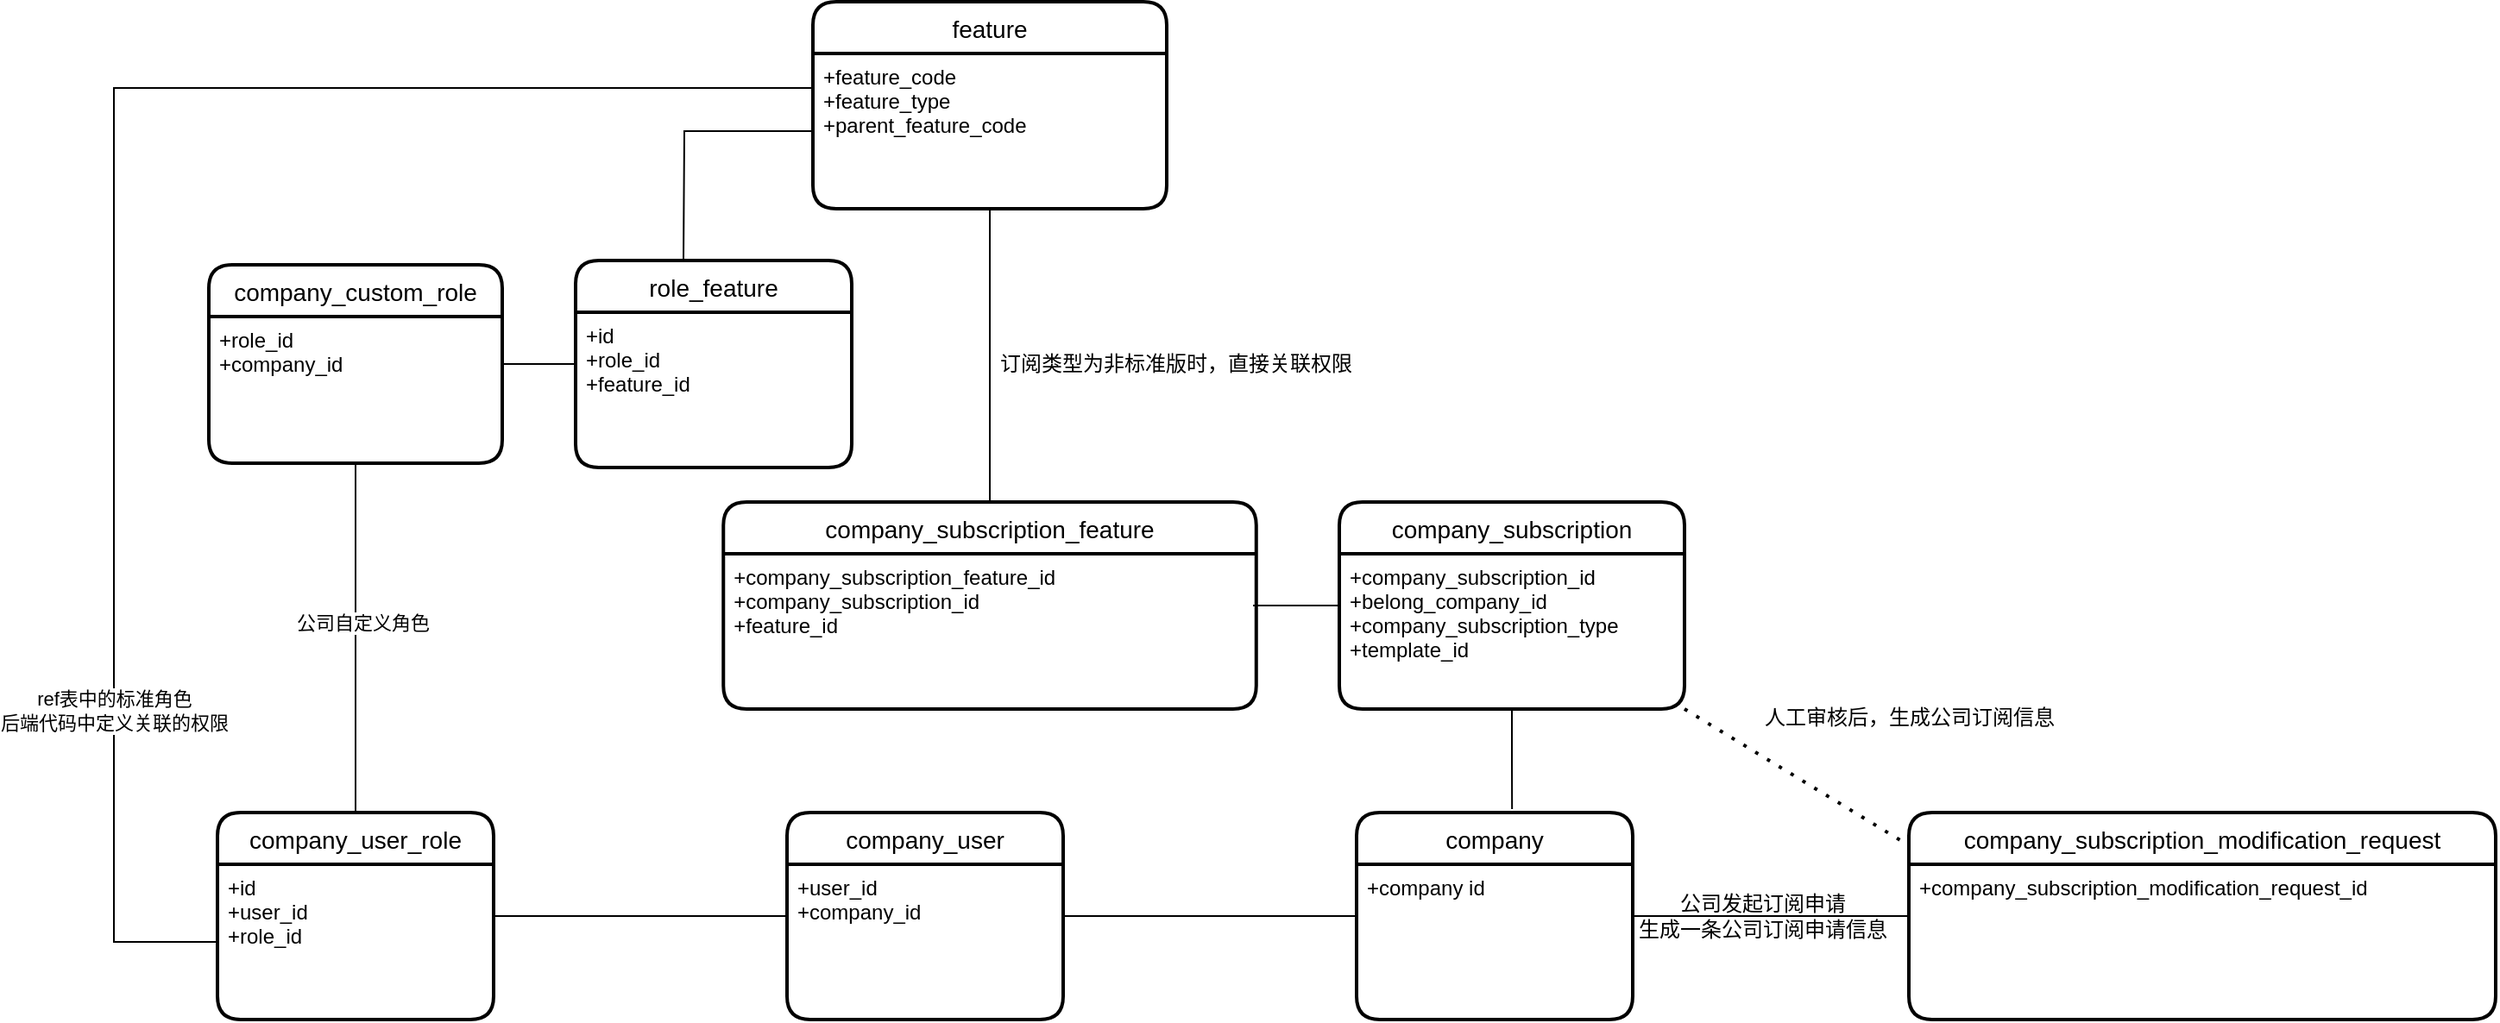<mxfile version="22.1.16" type="github">
  <diagram name="第 1 页" id="5GNiGWmQjNPo6vlQBlPY">
    <mxGraphModel dx="1434" dy="711" grid="1" gridSize="10" guides="1" tooltips="1" connect="1" arrows="1" fold="1" page="1" pageScale="1" pageWidth="1654" pageHeight="1169" math="0" shadow="0">
      <root>
        <mxCell id="0" />
        <mxCell id="1" parent="0" />
        <mxCell id="qaMz0uKa1ruEt6D6BGLW-2" value="订阅类型为非标准版时，直接关联权限" style="text;html=1;resizable=0;autosize=1;align=center;verticalAlign=middle;points=[];fillColor=none;strokeColor=none;rounded=0;" vertex="1" parent="1">
          <mxGeometry x="730" y="595" width="230" height="30" as="geometry" />
        </mxCell>
        <mxCell id="qaMz0uKa1ruEt6D6BGLW-7" value="feature" style="swimlane;childLayout=stackLayout;horizontal=1;startSize=30;horizontalStack=0;rounded=1;fontSize=14;fontStyle=0;strokeWidth=2;resizeParent=0;resizeLast=1;shadow=0;dashed=0;align=center;" vertex="1" parent="1">
          <mxGeometry x="635" y="400" width="205" height="120" as="geometry" />
        </mxCell>
        <mxCell id="qaMz0uKa1ruEt6D6BGLW-8" value="+feature_code&#xa;+feature_type&#xa;+parent_feature_code&#xa;" style="align=left;strokeColor=none;fillColor=none;spacingLeft=4;fontSize=12;verticalAlign=top;resizable=0;rotatable=0;part=1;" vertex="1" parent="qaMz0uKa1ruEt6D6BGLW-7">
          <mxGeometry y="30" width="205" height="90" as="geometry" />
        </mxCell>
        <mxCell id="qaMz0uKa1ruEt6D6BGLW-9" value="role_feature" style="swimlane;childLayout=stackLayout;horizontal=1;startSize=30;horizontalStack=0;rounded=1;fontSize=14;fontStyle=0;strokeWidth=2;resizeParent=0;resizeLast=1;shadow=0;dashed=0;align=center;" vertex="1" parent="1">
          <mxGeometry x="497.5" y="550" width="160" height="120" as="geometry" />
        </mxCell>
        <mxCell id="qaMz0uKa1ruEt6D6BGLW-10" value="+id&#xa;+role_id&#xa;+feature_id" style="align=left;strokeColor=none;fillColor=none;spacingLeft=4;fontSize=12;verticalAlign=top;resizable=0;rotatable=0;part=1;" vertex="1" parent="qaMz0uKa1ruEt6D6BGLW-9">
          <mxGeometry y="30" width="160" height="90" as="geometry" />
        </mxCell>
        <mxCell id="qaMz0uKa1ruEt6D6BGLW-11" style="edgeStyle=orthogonalEdgeStyle;rounded=0;orthogonalLoop=1;jettySize=auto;html=1;entryX=0;entryY=0.5;entryDx=0;entryDy=0;endArrow=none;" edge="1" parent="1" source="qaMz0uKa1ruEt6D6BGLW-12" target="qaMz0uKa1ruEt6D6BGLW-9">
          <mxGeometry relative="1" as="geometry" />
        </mxCell>
        <mxCell id="qaMz0uKa1ruEt6D6BGLW-12" value="company_custom_role" style="swimlane;childLayout=stackLayout;horizontal=1;startSize=30;horizontalStack=0;rounded=1;fontSize=14;fontStyle=0;strokeWidth=2;resizeParent=0;resizeLast=1;shadow=0;dashed=0;align=center;" vertex="1" parent="1">
          <mxGeometry x="285" y="552.5" width="170" height="115" as="geometry" />
        </mxCell>
        <mxCell id="qaMz0uKa1ruEt6D6BGLW-13" value="+role_id&#xa;+company_id" style="align=left;strokeColor=none;fillColor=none;spacingLeft=4;fontSize=12;verticalAlign=top;resizable=0;rotatable=0;part=1;" vertex="1" parent="qaMz0uKa1ruEt6D6BGLW-12">
          <mxGeometry y="30" width="170" height="85" as="geometry" />
        </mxCell>
        <mxCell id="qaMz0uKa1ruEt6D6BGLW-14" style="edgeStyle=orthogonalEdgeStyle;rounded=0;orthogonalLoop=1;jettySize=auto;html=1;entryX=0;entryY=0.333;entryDx=0;entryDy=0;entryPerimeter=0;endArrow=none;" edge="1" parent="1" source="qaMz0uKa1ruEt6D6BGLW-15" target="qaMz0uKa1ruEt6D6BGLW-28">
          <mxGeometry relative="1" as="geometry" />
        </mxCell>
        <mxCell id="qaMz0uKa1ruEt6D6BGLW-15" value="company_user_role" style="swimlane;childLayout=stackLayout;horizontal=1;startSize=30;horizontalStack=0;rounded=1;fontSize=14;fontStyle=0;strokeWidth=2;resizeParent=0;resizeLast=1;shadow=0;dashed=0;align=center;" vertex="1" parent="1">
          <mxGeometry x="290" y="870" width="160" height="120" as="geometry" />
        </mxCell>
        <mxCell id="qaMz0uKa1ruEt6D6BGLW-16" value="+id&#xa;+user_id&#xa;+role_id" style="align=left;strokeColor=none;fillColor=none;spacingLeft=4;fontSize=12;verticalAlign=top;resizable=0;rotatable=0;part=1;" vertex="1" parent="qaMz0uKa1ruEt6D6BGLW-15">
          <mxGeometry y="30" width="160" height="90" as="geometry" />
        </mxCell>
        <mxCell id="qaMz0uKa1ruEt6D6BGLW-17" value="company_subscription_feature" style="swimlane;childLayout=stackLayout;horizontal=1;startSize=30;horizontalStack=0;rounded=1;fontSize=14;fontStyle=0;strokeWidth=2;resizeParent=0;resizeLast=1;shadow=0;dashed=0;align=center;" vertex="1" parent="1">
          <mxGeometry x="583.13" y="690" width="308.75" height="120" as="geometry" />
        </mxCell>
        <mxCell id="qaMz0uKa1ruEt6D6BGLW-18" value="+company_subscription_feature_id&#xa;+company_subscription_id&#xa;+feature_id" style="align=left;strokeColor=none;fillColor=none;spacingLeft=4;fontSize=12;verticalAlign=top;resizable=0;rotatable=0;part=1;" vertex="1" parent="qaMz0uKa1ruEt6D6BGLW-17">
          <mxGeometry y="30" width="308.75" height="90" as="geometry" />
        </mxCell>
        <mxCell id="qaMz0uKa1ruEt6D6BGLW-24" style="edgeStyle=orthogonalEdgeStyle;rounded=0;orthogonalLoop=1;jettySize=auto;html=1;entryX=0.5;entryY=0;entryDx=0;entryDy=0;endArrow=none;" edge="1" parent="1" source="qaMz0uKa1ruEt6D6BGLW-8" target="qaMz0uKa1ruEt6D6BGLW-17">
          <mxGeometry relative="1" as="geometry" />
        </mxCell>
        <mxCell id="qaMz0uKa1ruEt6D6BGLW-25" style="edgeStyle=orthogonalEdgeStyle;rounded=0;orthogonalLoop=1;jettySize=auto;html=1;endArrow=none;" edge="1" parent="1" source="qaMz0uKa1ruEt6D6BGLW-8">
          <mxGeometry relative="1" as="geometry">
            <mxPoint x="560" y="550" as="targetPoint" />
          </mxGeometry>
        </mxCell>
        <mxCell id="qaMz0uKa1ruEt6D6BGLW-26" style="edgeStyle=orthogonalEdgeStyle;rounded=0;orthogonalLoop=1;jettySize=auto;html=1;entryX=0;entryY=0.5;entryDx=0;entryDy=0;endArrow=none;" edge="1" parent="1" source="qaMz0uKa1ruEt6D6BGLW-27" target="qaMz0uKa1ruEt6D6BGLW-32">
          <mxGeometry relative="1" as="geometry" />
        </mxCell>
        <mxCell id="qaMz0uKa1ruEt6D6BGLW-27" value="company_user" style="swimlane;childLayout=stackLayout;horizontal=1;startSize=30;horizontalStack=0;rounded=1;fontSize=14;fontStyle=0;strokeWidth=2;resizeParent=0;resizeLast=1;shadow=0;dashed=0;align=center;" vertex="1" parent="1">
          <mxGeometry x="620" y="870" width="160" height="120" as="geometry" />
        </mxCell>
        <mxCell id="qaMz0uKa1ruEt6D6BGLW-28" value="+user_id&#xa;+company_id&#xa;" style="align=left;strokeColor=none;fillColor=none;spacingLeft=4;fontSize=12;verticalAlign=top;resizable=0;rotatable=0;part=1;" vertex="1" parent="qaMz0uKa1ruEt6D6BGLW-27">
          <mxGeometry y="30" width="160" height="90" as="geometry" />
        </mxCell>
        <mxCell id="qaMz0uKa1ruEt6D6BGLW-29" style="edgeStyle=orthogonalEdgeStyle;rounded=0;orthogonalLoop=1;jettySize=auto;html=1;entryX=1;entryY=0.333;entryDx=0;entryDy=0;entryPerimeter=0;endArrow=none;" edge="1" parent="1" source="qaMz0uKa1ruEt6D6BGLW-30" target="qaMz0uKa1ruEt6D6BGLW-33">
          <mxGeometry relative="1" as="geometry" />
        </mxCell>
        <mxCell id="qaMz0uKa1ruEt6D6BGLW-30" value="company_subscription_modification_request" style="swimlane;childLayout=stackLayout;horizontal=1;startSize=30;horizontalStack=0;rounded=1;fontSize=14;fontStyle=0;strokeWidth=2;resizeParent=0;resizeLast=1;shadow=0;dashed=0;align=center;" vertex="1" parent="1">
          <mxGeometry x="1270" y="870" width="340" height="120" as="geometry" />
        </mxCell>
        <mxCell id="qaMz0uKa1ruEt6D6BGLW-31" value="+company_subscription_modification_request_id&#xa; " style="align=left;strokeColor=none;fillColor=none;spacingLeft=4;fontSize=12;verticalAlign=top;resizable=0;rotatable=0;part=1;" vertex="1" parent="qaMz0uKa1ruEt6D6BGLW-30">
          <mxGeometry y="30" width="340" height="90" as="geometry" />
        </mxCell>
        <mxCell id="qaMz0uKa1ruEt6D6BGLW-32" value="company" style="swimlane;childLayout=stackLayout;horizontal=1;startSize=30;horizontalStack=0;rounded=1;fontSize=14;fontStyle=0;strokeWidth=2;resizeParent=0;resizeLast=1;shadow=0;dashed=0;align=center;" vertex="1" parent="1">
          <mxGeometry x="950" y="870" width="160" height="120" as="geometry" />
        </mxCell>
        <mxCell id="qaMz0uKa1ruEt6D6BGLW-33" value="+company id" style="align=left;strokeColor=none;fillColor=none;spacingLeft=4;fontSize=12;verticalAlign=top;resizable=0;rotatable=0;part=1;" vertex="1" parent="qaMz0uKa1ruEt6D6BGLW-32">
          <mxGeometry y="30" width="160" height="90" as="geometry" />
        </mxCell>
        <mxCell id="qaMz0uKa1ruEt6D6BGLW-34" style="edgeStyle=orthogonalEdgeStyle;rounded=0;orthogonalLoop=1;jettySize=auto;html=1;endArrow=none;" edge="1" parent="1" source="qaMz0uKa1ruEt6D6BGLW-36">
          <mxGeometry relative="1" as="geometry">
            <mxPoint x="890" y="750" as="targetPoint" />
          </mxGeometry>
        </mxCell>
        <mxCell id="qaMz0uKa1ruEt6D6BGLW-36" value="company_subscription" style="swimlane;childLayout=stackLayout;horizontal=1;startSize=30;horizontalStack=0;rounded=1;fontSize=14;fontStyle=0;strokeWidth=2;resizeParent=0;resizeLast=1;shadow=0;dashed=0;align=center;" vertex="1" parent="1">
          <mxGeometry x="940" y="690" width="200" height="120" as="geometry" />
        </mxCell>
        <mxCell id="qaMz0uKa1ruEt6D6BGLW-37" value="+company_subscription_id&#xa;+belong_company_id&#xa;+company_subscription_type&#xa;+template_id" style="align=left;strokeColor=none;fillColor=none;spacingLeft=4;fontSize=12;verticalAlign=top;resizable=0;rotatable=0;part=1;" vertex="1" parent="qaMz0uKa1ruEt6D6BGLW-36">
          <mxGeometry y="30" width="200" height="90" as="geometry" />
        </mxCell>
        <mxCell id="qaMz0uKa1ruEt6D6BGLW-38" style="edgeStyle=orthogonalEdgeStyle;rounded=0;orthogonalLoop=1;jettySize=auto;html=1;entryX=0.563;entryY=-0.017;entryDx=0;entryDy=0;entryPerimeter=0;endArrow=none;" edge="1" parent="1" source="qaMz0uKa1ruEt6D6BGLW-37" target="qaMz0uKa1ruEt6D6BGLW-32">
          <mxGeometry relative="1" as="geometry" />
        </mxCell>
        <mxCell id="qaMz0uKa1ruEt6D6BGLW-40" style="edgeStyle=orthogonalEdgeStyle;rounded=0;orthogonalLoop=1;jettySize=auto;html=1;exitX=0.5;exitY=1;exitDx=0;exitDy=0;entryX=0.5;entryY=0;entryDx=0;entryDy=0;endArrow=none;" edge="1" parent="1" source="qaMz0uKa1ruEt6D6BGLW-13" target="qaMz0uKa1ruEt6D6BGLW-15">
          <mxGeometry relative="1" as="geometry" />
        </mxCell>
        <mxCell id="qaMz0uKa1ruEt6D6BGLW-45" value="公司自定义角色" style="edgeLabel;html=1;align=center;verticalAlign=middle;resizable=0;points=[];" vertex="1" connectable="0" parent="qaMz0uKa1ruEt6D6BGLW-40">
          <mxGeometry x="-0.096" y="4" relative="1" as="geometry">
            <mxPoint y="1" as="offset" />
          </mxGeometry>
        </mxCell>
        <mxCell id="qaMz0uKa1ruEt6D6BGLW-41" value="" style="endArrow=none;dashed=1;html=1;dashPattern=1 3;strokeWidth=2;rounded=0;exitX=1;exitY=1;exitDx=0;exitDy=0;entryX=-0.015;entryY=0.133;entryDx=0;entryDy=0;entryPerimeter=0;" edge="1" parent="1" source="qaMz0uKa1ruEt6D6BGLW-37" target="qaMz0uKa1ruEt6D6BGLW-30">
          <mxGeometry width="50" height="50" relative="1" as="geometry">
            <mxPoint x="1160" y="810" as="sourcePoint" />
            <mxPoint x="1200" y="860" as="targetPoint" />
          </mxGeometry>
        </mxCell>
        <mxCell id="qaMz0uKa1ruEt6D6BGLW-42" value="人工审核后，生成公司订阅信息" style="text;html=1;resizable=0;autosize=1;align=center;verticalAlign=middle;points=[];fillColor=none;strokeColor=none;rounded=0;" vertex="1" parent="1">
          <mxGeometry x="1175" y="800" width="190" height="30" as="geometry" />
        </mxCell>
        <mxCell id="qaMz0uKa1ruEt6D6BGLW-43" value="公司发起订阅申请&lt;br&gt;生成一条公司订阅申请信息" style="text;html=1;resizable=0;autosize=1;align=center;verticalAlign=middle;points=[];fillColor=none;strokeColor=none;rounded=0;" vertex="1" parent="1">
          <mxGeometry x="1100" y="910" width="170" height="40" as="geometry" />
        </mxCell>
        <mxCell id="qaMz0uKa1ruEt6D6BGLW-44" style="edgeStyle=orthogonalEdgeStyle;rounded=0;orthogonalLoop=1;jettySize=auto;html=1;exitX=0;exitY=0.5;exitDx=0;exitDy=0;entryX=0;entryY=0.25;entryDx=0;entryDy=0;endArrow=none;" edge="1" parent="1" source="qaMz0uKa1ruEt6D6BGLW-16" target="qaMz0uKa1ruEt6D6BGLW-7">
          <mxGeometry relative="1" as="geometry">
            <Array as="points">
              <mxPoint x="230" y="945" />
              <mxPoint x="230" y="450" />
              <mxPoint x="635" y="450" />
            </Array>
          </mxGeometry>
        </mxCell>
        <mxCell id="qaMz0uKa1ruEt6D6BGLW-46" value="ref表中的标准角色&lt;br&gt;后端代码中定义关联的权限" style="edgeLabel;html=1;align=center;verticalAlign=middle;resizable=0;points=[];" vertex="1" connectable="0" parent="qaMz0uKa1ruEt6D6BGLW-44">
          <mxGeometry x="-0.604" relative="1" as="geometry">
            <mxPoint as="offset" />
          </mxGeometry>
        </mxCell>
      </root>
    </mxGraphModel>
  </diagram>
</mxfile>
